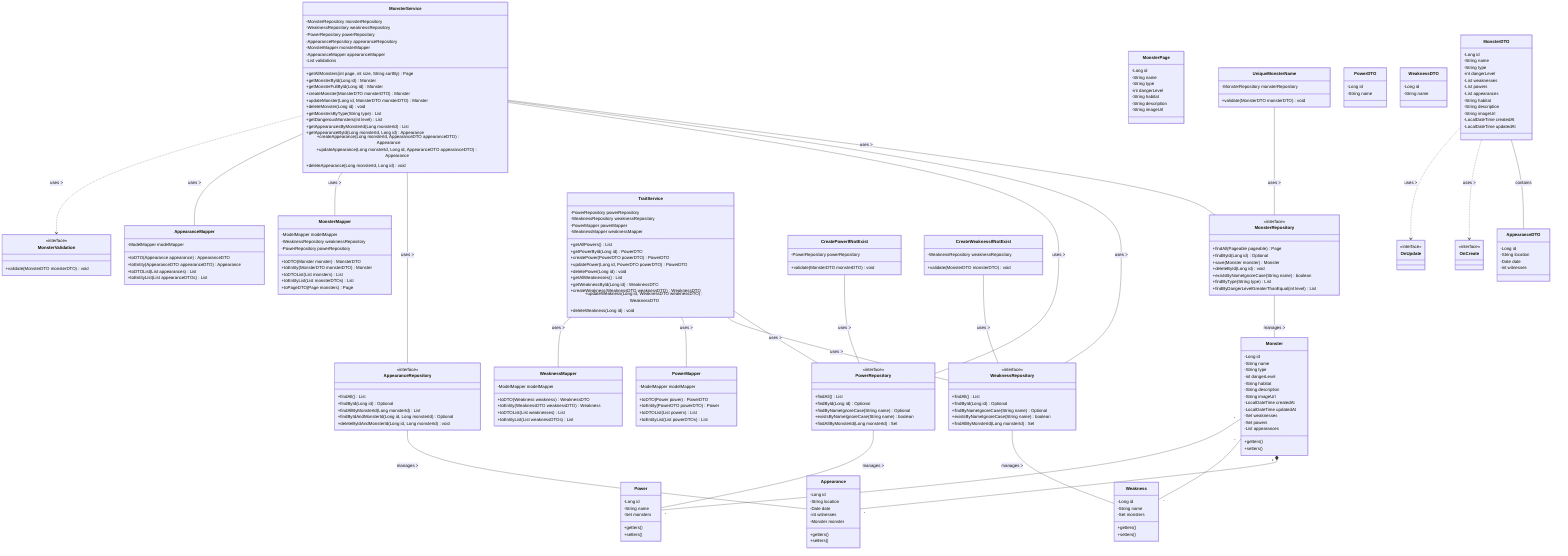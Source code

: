 classDiagram
    class Monster {
        -Long id
        -String name
        -String type
        -int dangerLevel
        -String habitat
        -String description
        -String imageUrl
        -LocalDateTime createdAt
        -LocalDateTime updatedAt
        -Set<Weakness> weaknesses
        -Set<Power> powers
        -List<Appearance> appearances
        +getters()
        +setters()
    }

    class Weakness {
        -Long id
        -String name
        -Set<Monster> monsters
        +getters()
        +setters()
    }

    class Power {
        -Long id
        -String name
        -Set<Monster> monsters
        +getters()
        +setters()
    }

    class Appearance {
        -Long id
        -String location
        -Date date
        -int witnesses
        -Monster monster
        +getters()
        +setters()
    }

    class MonsterRepository {
        <<interface>>
        +findAll(Pageable pageable) Page<Monster>
        +findById(Long id) Optional<Monster>
        +save(Monster monster) Monster
        +deleteById(Long id) void
        +existsByNameIgnoreCase(String name) boolean
        +findByType(String type) List<Monster>
        +findByDangerLevelGreaterThanEqual(int level) List<Monster>
    }

    class WeaknessRepository {
        <<interface>>
        +findAll() List<Weakness>
        +findById(Long id) Optional<Weakness>
        +findByNameIgnoreCase(String name) Optional<Weakness>
        +existsByNameIgnoreCase(String name) boolean
        +findAllByMonsterId(Long monsterId) Set<Weakness>
    }

    class PowerRepository {
        <<interface>>
        +findAll() List<Power>
        +findById(Long id) Optional<Power>
        +findByNameIgnoreCase(String name) Optional<Power>
        +existsByNameIgnoreCase(String name) boolean
        +findAllByMonsterId(Long monsterId) Set<Power>
    }

    class AppearanceRepository {
        <<interface>>
        +findAll() List<Appearance>
        +findById(Long id) Optional<Appearance>
        +findAllByMonsterId(Long monsterId) List<Appearance>
        +findByIdAndMonsterId(Long id, Long monsterId) Optional<Appearance>
        +deleteByIdAndMonsterId(Long id, Long monsterId) void
    }

    class MonsterDTO {
        -Long id
        -String name
        -String type
        -int dangerLevel
        -List<String> weaknesses
        -List<String> powers
        -List<AppearanceDTO> appearances
        -String habitat
        -String description
        -String imageUrl
        -LocalDateTime createdAt
        -LocalDateTime updatedAt
    }

    class AppearanceDTO {
        -Long id
        -String location
        -Date date
        -int witnesses
    }

    class MonsterPage {
        -Long id
        -String name
        -String type
        -int dangerLevel
        -String habitat
        -String description
        -String imageUrl
    }

    class MonsterMapper {
        -ModelMapper modelMapper
        -WeaknessRepository weaknessRepository
        -PowerRepository powerRepository
        +toDTO(Monster monster) MonsterDTO
        +toEntity(MonsterDTO monsterDTO) Monster
        +toDTOList(List<Monster> monsters) List<MonsterDTO>
        +toEntityList(List<MonsterDTO> monsterDTOs) List<Monster>
        +toPageDTO(Page<Monster> monsters) Page<MonsterPage>
    }

    class AppearanceMapper {
        -ModelMapper modelMapper
        +toDTO(Appearance appearance) AppearanceDTO
        +toEntity(AppearanceDTO appearanceDTO) Appearance
        +toDTOList(List<Appearance> appearances) List<AppearanceDTO>
        +toEntityList(List<AppearanceDTO> appearanceDTOs) List<Appearance>
    }

    class PowerMapper {
        -ModelMapper modelMapper
        +toDTO(Power power) PowerDTO
        +toEntity(PowerDTO powerDTO) Power
        +toDTOList(List<Power> powers) List<PowerDTO>
        +toEntityList(List<PowerDTO> powerDTOs) List<Power>
    }

    class WeaknessMapper {
        -ModelMapper modelMapper
        +toDTO(Weakness weakness) WeaknessDTO
        +toEntity(WeaknessDTO weaknessDTO) Weakness
        +toDTOList(List<Weakness> weaknesses) List<WeaknessDTO>
        +toEntityList(List<WeaknessDTO> weaknessDTOs) List<Weakness>
    }

    class MonsterService {
        -MonsterRepository monsterRepository
        -WeaknessRepository weaknessRepository
        -PowerRepository powerRepository
        -AppearanceRepository appearanceRepository
        -MonsterMapper monsterMapper
        -AppearanceMapper appearanceMapper
        -List<MonsterValidation> validations
        +getAllMonsters(int page, int size, String sortBy) Page<Monster>
        +getMonsterById(Long id) Monster
        +getMonsterFullById(Long id) Monster
        +createMonster(MonsterDTO monsterDTO) Monster
        +updateMonster(Long id, MonsterDTO monsterDTO) Monster
        +deleteMonster(Long id) void
        +getMonstersByType(String type) List<Monster>
        +getDangerousMonsters(int level) List<Monster>
        +getAppearancesByMonsterId(Long monsterId) List<Appearance>
        +getAppearanceById(Long monsterId, Long id) Appearance
        +createAppearance(Long monsterId, AppearanceDTO appearanceDTO) Appearance
        +updateAppearance(Long monsterId, Long id, AppearanceDTO appearanceDTO) Appearance
        +deleteAppearance(Long monsterId, Long id) void
    }

    class TraitService {
        -PowerRepository powerRepository
        -WeaknessRepository weaknessRepository
        -PowerMapper powerMapper
        -WeaknessMapper weaknessMapper
        +getAllPowers() List<PowerDTO>
        +getPowerById(Long id) PowerDTO
        +createPower(PowerDTO powerDTO) PowerDTO
        +updatePower(Long id, PowerDTO powerDTO) PowerDTO
        +deletePower(Long id) void
        +getAllWeaknesses() List<WeaknessDTO>
        +getWeaknessById(Long id) WeaknessDTO
        +createWeakness(WeaknessDTO weaknessDTO) WeaknessDTO
        +updateWeakness(Long id, WeaknessDTO weaknessDTO) WeaknessDTO
        +deleteWeakness(Long id) void
    }

    class PowerDTO {
        -Long id
        -String name
    }

    class WeaknessDTO {
        -Long id
        -String name
    }

    class UniqueMonsterName {
        -MonsterRepository monsterRepository
        +validate(MonsterDTO monsterDTO) void
    }

    class CreatePowerIfNotExist {
        -PowerRepository powerRepository
        +validate(MonsterDTO monsterDTO) void
    }

    class CreateWeaknessIfNotExist {
        -WeaknessRepository weaknessRepository
        +validate(MonsterDTO monsterDTO) void
    }

    class MonsterValidation {
        <<interface>>
        +validate(MonsterDTO monsterDTO) void
    }

    class OnCreate {
        <<interface>>
    }

    class OnUpdate {
        <<interface>>
    }

    Monster "1" *-- "*" Appearance
    Monster "*" -- "*" Weakness
    Monster "*" -- "*" Power
    MonsterDTO -- AppearanceDTO : contains
    MonsterService -- MonsterRepository : uses >
    MonsterService -- WeaknessRepository : uses >
    MonsterService -- PowerRepository : uses >
    MonsterService -- AppearanceRepository : uses >
    MonsterService -- MonsterMapper : uses >
    MonsterService -- AppearanceMapper : uses >
    MonsterRepository -- Monster : manages >
    WeaknessRepository -- Weakness : manages >
    PowerRepository -- Power : manages >
    AppearanceRepository -- Appearance : manages >
    TraitService -- PowerRepository : uses >
    TraitService -- WeaknessRepository : uses >
    TraitService -- PowerMapper : uses >
    TraitService -- WeaknessMapper : uses >
    MonsterService ..> MonsterValidation : uses >
    MonsterDTO ..> OnCreate : uses >
    MonsterDTO ..> OnUpdate : uses >
    UniqueMonsterName -- MonsterRepository : uses >
    CreatePowerIfNotExist -- PowerRepository : uses >
    CreateWeaknessIfNotExist -- WeaknessRepository : uses >
